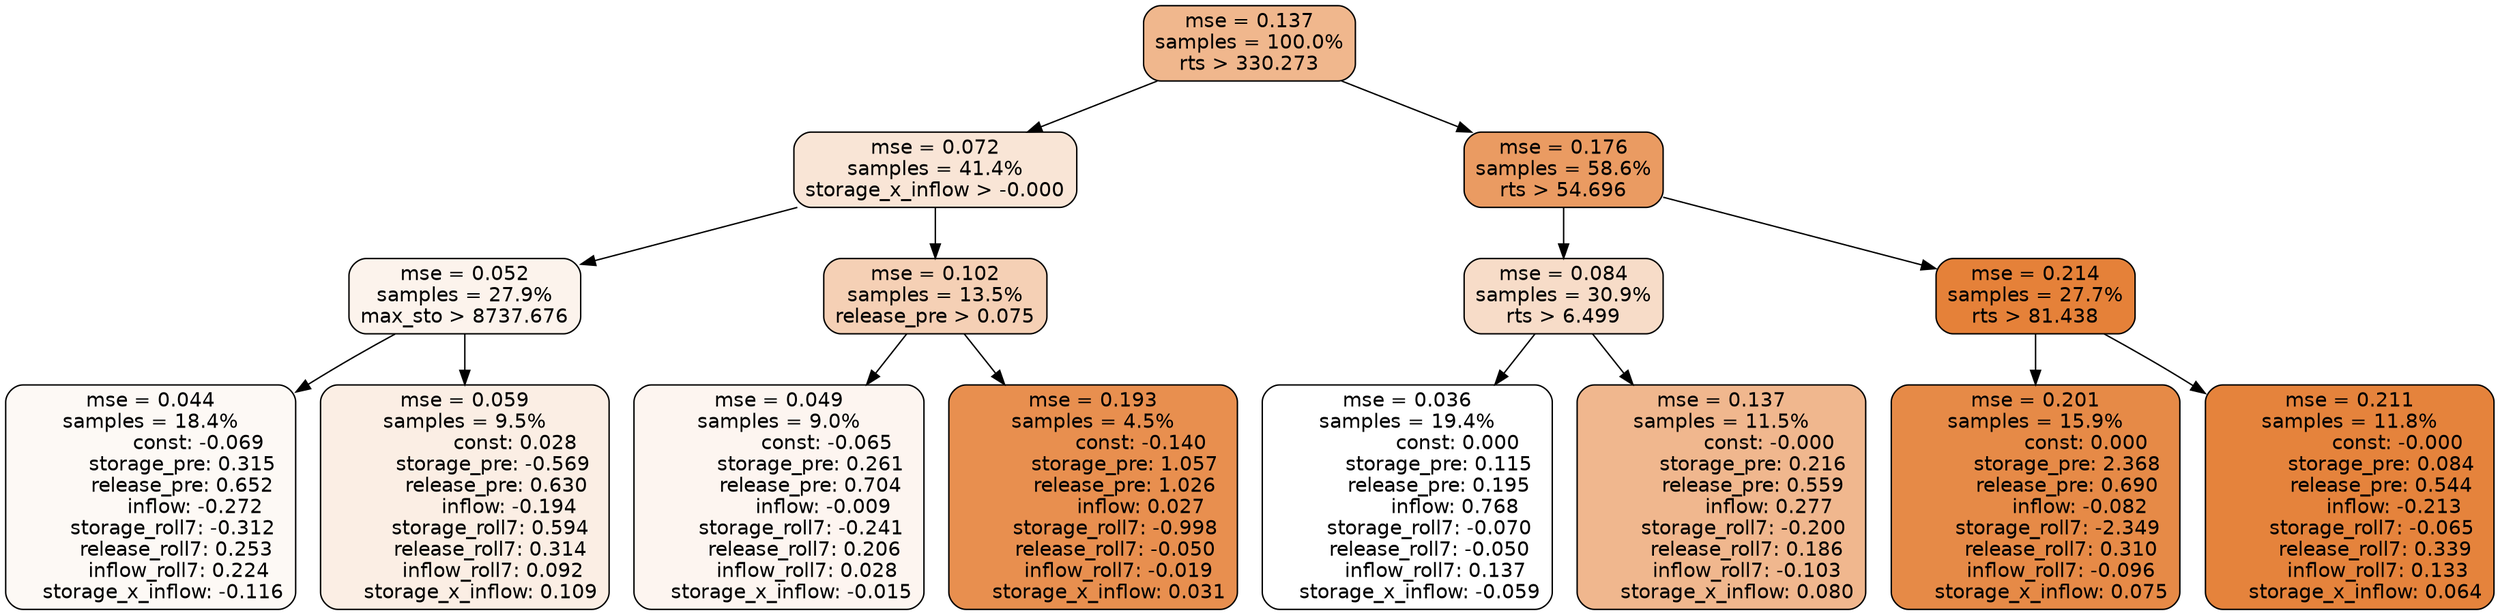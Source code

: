digraph tree {
node [shape=rectangle, style="filled, rounded", color="black", fontname=helvetica] ;
edge [fontname=helvetica] ;
	"0" [label="mse = 0.137
samples = 100.0%
rts > 330.273", fillcolor="#f0b78d"]
	"8" [label="mse = 0.072
samples = 41.4%
storage_x_inflow > -0.000", fillcolor="#f9e5d6"]
	"1" [label="mse = 0.176
samples = 58.6%
rts > 54.696", fillcolor="#ea9b62"]
	"9" [label="mse = 0.052
samples = 27.9%
max_sto > 8737.676", fillcolor="#fcf3ec"]
	"12" [label="mse = 0.102
samples = 13.5%
release_pre > 0.075", fillcolor="#f5d0b5"]
	"2" [label="mse = 0.084
samples = 30.9%
rts > 6.499", fillcolor="#f7dcc8"]
	"5" [label="mse = 0.214
samples = 27.7%
rts > 81.438", fillcolor="#e58139"]
	"10" [label="mse = 0.044
samples = 18.4%
               const: -0.069
          storage_pre: 0.315
          release_pre: 0.652
              inflow: -0.272
       storage_roll7: -0.312
        release_roll7: 0.253
         inflow_roll7: 0.224
    storage_x_inflow: -0.116", fillcolor="#fdf9f5"]
	"11" [label="mse = 0.059
samples = 9.5%
                const: 0.028
         storage_pre: -0.569
          release_pre: 0.630
              inflow: -0.194
        storage_roll7: 0.594
        release_roll7: 0.314
         inflow_roll7: 0.092
     storage_x_inflow: 0.109", fillcolor="#fbeee4"]
	"13" [label="mse = 0.049
samples = 9.0%
               const: -0.065
          storage_pre: 0.261
          release_pre: 0.704
              inflow: -0.009
       storage_roll7: -0.241
        release_roll7: 0.206
         inflow_roll7: 0.028
    storage_x_inflow: -0.015", fillcolor="#fdf5f0"]
	"14" [label="mse = 0.193
samples = 4.5%
               const: -0.140
          storage_pre: 1.057
          release_pre: 1.026
               inflow: 0.027
       storage_roll7: -0.998
       release_roll7: -0.050
        inflow_roll7: -0.019
     storage_x_inflow: 0.031", fillcolor="#e88f4f"]
	"3" [label="mse = 0.036
samples = 19.4%
                const: 0.000
          storage_pre: 0.115
          release_pre: 0.195
               inflow: 0.768
       storage_roll7: -0.070
       release_roll7: -0.050
         inflow_roll7: 0.137
    storage_x_inflow: -0.059", fillcolor="#ffffff"]
	"4" [label="mse = 0.137
samples = 11.5%
               const: -0.000
          storage_pre: 0.216
          release_pre: 0.559
               inflow: 0.277
       storage_roll7: -0.200
        release_roll7: 0.186
        inflow_roll7: -0.103
     storage_x_inflow: 0.080", fillcolor="#f0b78e"]
	"7" [label="mse = 0.201
samples = 15.9%
                const: 0.000
          storage_pre: 2.368
          release_pre: 0.690
              inflow: -0.082
       storage_roll7: -2.349
        release_roll7: 0.310
        inflow_roll7: -0.096
     storage_x_inflow: 0.075", fillcolor="#e68a47"]
	"6" [label="mse = 0.211
samples = 11.8%
               const: -0.000
          storage_pre: 0.084
          release_pre: 0.544
              inflow: -0.213
       storage_roll7: -0.065
        release_roll7: 0.339
         inflow_roll7: 0.133
     storage_x_inflow: 0.064", fillcolor="#e5833c"]

	"0" -> "1"
	"0" -> "8"
	"8" -> "9"
	"8" -> "12"
	"1" -> "2"
	"1" -> "5"
	"9" -> "10"
	"9" -> "11"
	"12" -> "13"
	"12" -> "14"
	"2" -> "3"
	"2" -> "4"
	"5" -> "6"
	"5" -> "7"
}